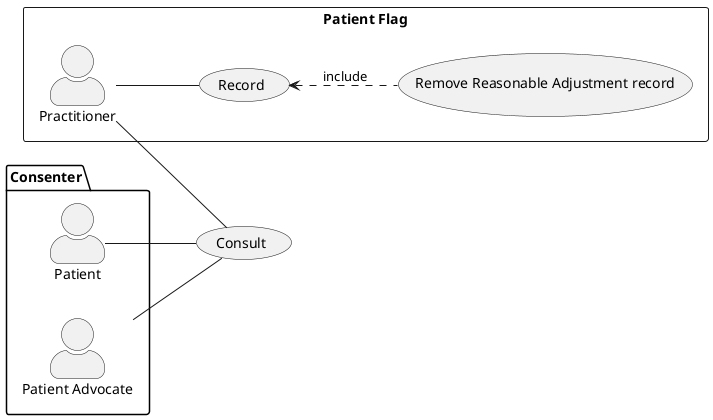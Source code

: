 @startuml

skinparam actorStyle awesome
left to right direction

rectangle "Patient Flag"{
actor Practitioner as pra
usecase "Record" as record
usecase "Remove Reasonable Adjustment record" as add
}


package Consenter {
  actor Patient as pat
  actor "Patient Advocate" as pad
}

usecase "Consult" as consult

pat -- consult
pra -- consult
pad -- consult
pra -- record
record <.. add : include

@enduml
